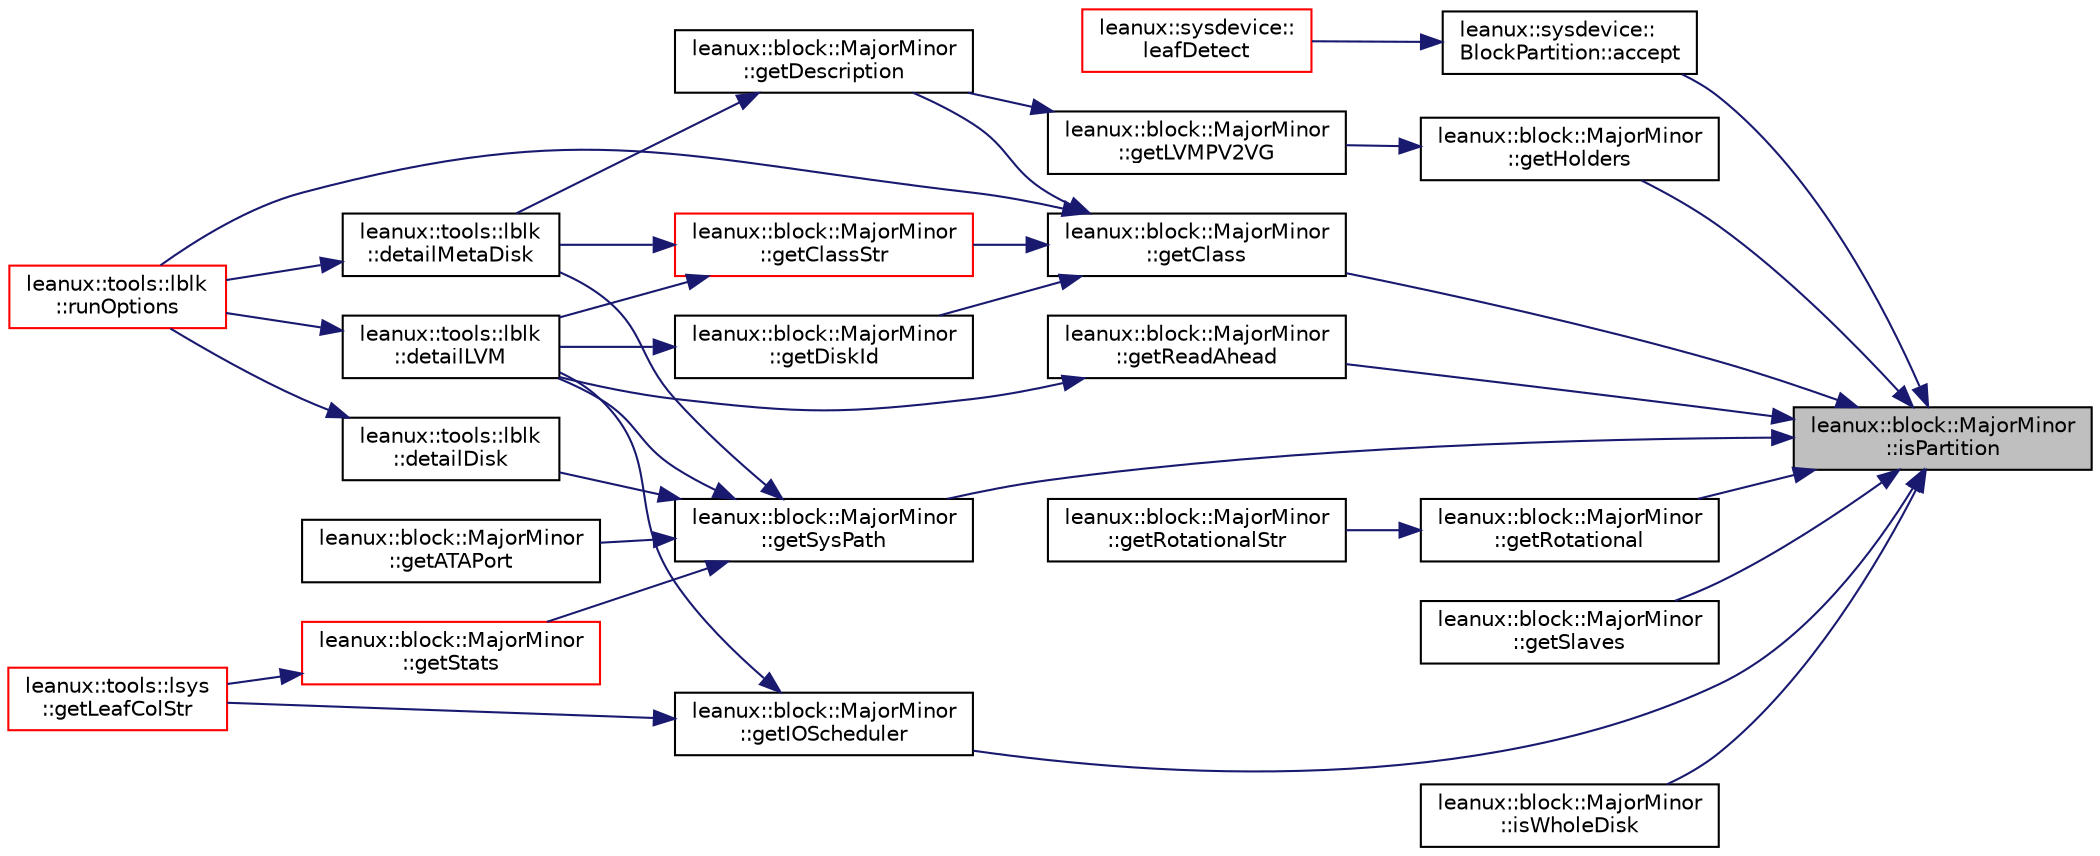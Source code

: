 digraph "leanux::block::MajorMinor::isPartition"
{
 // LATEX_PDF_SIZE
  bgcolor="transparent";
  edge [fontname="Helvetica",fontsize="10",labelfontname="Helvetica",labelfontsize="10"];
  node [fontname="Helvetica",fontsize="10",shape=record];
  rankdir="RL";
  Node1 [label="leanux::block::MajorMinor\l::isPartition",height=0.2,width=0.4,color="black", fillcolor="grey75", style="filled", fontcolor="black",tooltip=" "];
  Node1 -> Node2 [dir="back",color="midnightblue",fontsize="10",style="solid",fontname="Helvetica"];
  Node2 [label="leanux::sysdevice::\lBlockPartition::accept",height=0.2,width=0.4,color="black",URL="$classleanux_1_1sysdevice_1_1BlockPartition.html#a66d61b5a78be267835e09b8d9e4c405f",tooltip="Return true if the SysDevice recognizes itself in the trailing part of path."];
  Node2 -> Node3 [dir="back",color="midnightblue",fontsize="10",style="solid",fontname="Helvetica"];
  Node3 [label="leanux::sysdevice::\lleafDetect",height=0.2,width=0.4,color="red",URL="$namespaceleanux_1_1sysdevice.html#aa76385cfb36c36d3f55f25dfacc1346b",tooltip="Return the leaf SysDevice detected in path."];
  Node1 -> Node17 [dir="back",color="midnightblue",fontsize="10",style="solid",fontname="Helvetica"];
  Node17 [label="leanux::block::MajorMinor\l::getClass",height=0.2,width=0.4,color="black",URL="$classleanux_1_1block_1_1MajorMinor.html#ad8b93c3f6fc290008c2025e5e3d42eb5",tooltip="Get the DeviceClass for a MajorMinor."];
  Node17 -> Node18 [dir="back",color="midnightblue",fontsize="10",style="solid",fontname="Helvetica"];
  Node18 [label="leanux::block::MajorMinor\l::getClassStr",height=0.2,width=0.4,color="red",URL="$classleanux_1_1block_1_1MajorMinor.html#a0262599b45d4425a1841853e830a7c46",tooltip="Get a descriptive string for the device type of the MajorMinor."];
  Node18 -> Node21 [dir="back",color="midnightblue",fontsize="10",style="solid",fontname="Helvetica"];
  Node21 [label="leanux::tools::lblk\l::detailLVM",height=0.2,width=0.4,color="black",URL="$namespaceleanux_1_1tools_1_1lblk.html#ac57ae7d9a91a4259052d4ae1da5a36a2",tooltip="Write LVM details."];
  Node21 -> Node10 [dir="back",color="midnightblue",fontsize="10",style="solid",fontname="Helvetica"];
  Node10 [label="leanux::tools::lblk\l::runOptions",height=0.2,width=0.4,color="red",URL="$namespaceleanux_1_1tools_1_1lblk.html#aafee1346a1081bfa4f7470f921cd66b8",tooltip="Direct output run from options."];
  Node18 -> Node22 [dir="back",color="midnightblue",fontsize="10",style="solid",fontname="Helvetica"];
  Node22 [label="leanux::tools::lblk\l::detailMetaDisk",height=0.2,width=0.4,color="black",URL="$namespaceleanux_1_1tools_1_1lblk.html#a3ed79ca6c9f478be774a6d9f4a4cb016",tooltip="Write MetaDisk details."];
  Node22 -> Node10 [dir="back",color="midnightblue",fontsize="10",style="solid",fontname="Helvetica"];
  Node17 -> Node23 [dir="back",color="midnightblue",fontsize="10",style="solid",fontname="Helvetica"];
  Node23 [label="leanux::block::MajorMinor\l::getDescription",height=0.2,width=0.4,color="black",URL="$classleanux_1_1block_1_1MajorMinor.html#a26a2363b1eea927b6ebb4aad44dea876",tooltip="Get a pretty-print description for the device."];
  Node23 -> Node22 [dir="back",color="midnightblue",fontsize="10",style="solid",fontname="Helvetica"];
  Node17 -> Node24 [dir="back",color="midnightblue",fontsize="10",style="solid",fontname="Helvetica"];
  Node24 [label="leanux::block::MajorMinor\l::getDiskId",height=0.2,width=0.4,color="black",URL="$classleanux_1_1block_1_1MajorMinor.html#a52999f02212469e3e0e74760d7637470",tooltip="Retrieve a string identifying a disk on a best-efffort basis."];
  Node24 -> Node21 [dir="back",color="midnightblue",fontsize="10",style="solid",fontname="Helvetica"];
  Node17 -> Node10 [dir="back",color="midnightblue",fontsize="10",style="solid",fontname="Helvetica"];
  Node1 -> Node25 [dir="back",color="midnightblue",fontsize="10",style="solid",fontname="Helvetica"];
  Node25 [label="leanux::block::MajorMinor\l::getHolders",height=0.2,width=0.4,color="black",URL="$classleanux_1_1block_1_1MajorMinor.html#af09033a9db9d908d1132bbab667a0801",tooltip="Get a list of devices holding (using) the device m."];
  Node25 -> Node26 [dir="back",color="midnightblue",fontsize="10",style="solid",fontname="Helvetica"];
  Node26 [label="leanux::block::MajorMinor\l::getLVMPV2VG",height=0.2,width=0.4,color="black",URL="$classleanux_1_1block_1_1MajorMinor.html#a6e82e367d0d6d6038391ac28c2e510c5",tooltip="return the VG name the PV belongs to, or empty if the device is not a LVM PV."];
  Node26 -> Node23 [dir="back",color="midnightblue",fontsize="10",style="solid",fontname="Helvetica"];
  Node1 -> Node27 [dir="back",color="midnightblue",fontsize="10",style="solid",fontname="Helvetica"];
  Node27 [label="leanux::block::MajorMinor\l::getIOScheduler",height=0.2,width=0.4,color="black",URL="$classleanux_1_1block_1_1MajorMinor.html#aefbe4f5de2bcdf31cfb0ece97e8e12e7",tooltip="get the IO scheduler (elevator) configured for the device."];
  Node27 -> Node21 [dir="back",color="midnightblue",fontsize="10",style="solid",fontname="Helvetica"];
  Node27 -> Node28 [dir="back",color="midnightblue",fontsize="10",style="solid",fontname="Helvetica"];
  Node28 [label="leanux::tools::lsys\l::getLeafColStr",height=0.2,width=0.4,color="red",URL="$namespaceleanux_1_1tools_1_1lsys.html#a4a56050ff78d8c77b6a699ff6d5aea50",tooltip="get named field attributes for the SysDevice."];
  Node1 -> Node29 [dir="back",color="midnightblue",fontsize="10",style="solid",fontname="Helvetica"];
  Node29 [label="leanux::block::MajorMinor\l::getReadAhead",height=0.2,width=0.4,color="black",URL="$classleanux_1_1block_1_1MajorMinor.html#a80d3a92692140016ab3973ace30d65c2",tooltip="get the read-ahead size for the device"];
  Node29 -> Node21 [dir="back",color="midnightblue",fontsize="10",style="solid",fontname="Helvetica"];
  Node1 -> Node30 [dir="back",color="midnightblue",fontsize="10",style="solid",fontname="Helvetica"];
  Node30 [label="leanux::block::MajorMinor\l::getRotational",height=0.2,width=0.4,color="black",URL="$classleanux_1_1block_1_1MajorMinor.html#ae8569c67c7ab725af5c89e8e01011a7b",tooltip="Chech if a disk is mechanical or solid state."];
  Node30 -> Node31 [dir="back",color="midnightblue",fontsize="10",style="solid",fontname="Helvetica"];
  Node31 [label="leanux::block::MajorMinor\l::getRotationalStr",height=0.2,width=0.4,color="black",URL="$classleanux_1_1block_1_1MajorMinor.html#a45b4368a923265b0b2df91226bb5e898",tooltip="Get a descriptive string of the rotational nature of the disk,."];
  Node1 -> Node32 [dir="back",color="midnightblue",fontsize="10",style="solid",fontname="Helvetica"];
  Node32 [label="leanux::block::MajorMinor\l::getSlaves",height=0.2,width=0.4,color="black",URL="$classleanux_1_1block_1_1MajorMinor.html#a5466f74de32fbbcaccceff77133e2b7b",tooltip="Get a list of devices slave to the device m."];
  Node1 -> Node33 [dir="back",color="midnightblue",fontsize="10",style="solid",fontname="Helvetica"];
  Node33 [label="leanux::block::MajorMinor\l::getSysPath",height=0.2,width=0.4,color="black",URL="$classleanux_1_1block_1_1MajorMinor.html#a742f510de3aea2ec0a1eb112e3ca3c1e",tooltip="return the full device path as it appears under /sys/devices/block"];
  Node33 -> Node9 [dir="back",color="midnightblue",fontsize="10",style="solid",fontname="Helvetica"];
  Node9 [label="leanux::tools::lblk\l::detailDisk",height=0.2,width=0.4,color="black",URL="$namespaceleanux_1_1tools_1_1lblk.html#ade16c362a9900ba9267433bf57da42ce",tooltip="Write disk details."];
  Node9 -> Node10 [dir="back",color="midnightblue",fontsize="10",style="solid",fontname="Helvetica"];
  Node33 -> Node21 [dir="back",color="midnightblue",fontsize="10",style="solid",fontname="Helvetica"];
  Node33 -> Node22 [dir="back",color="midnightblue",fontsize="10",style="solid",fontname="Helvetica"];
  Node33 -> Node34 [dir="back",color="midnightblue",fontsize="10",style="solid",fontname="Helvetica"];
  Node34 [label="leanux::block::MajorMinor\l::getATAPort",height=0.2,width=0.4,color="black",URL="$classleanux_1_1block_1_1MajorMinor.html#a55e3a0a84afa637e63e70a21b0b6a11b",tooltip="Get the ATA port for the block MajorMinor."];
  Node33 -> Node35 [dir="back",color="midnightblue",fontsize="10",style="solid",fontname="Helvetica"];
  Node35 [label="leanux::block::MajorMinor\l::getStats",height=0.2,width=0.4,color="red",URL="$classleanux_1_1block_1_1MajorMinor.html#a314abee5e9b9cc4c609d54e61103863a",tooltip="get performance statistics for the block device specified by MajorMinor."];
  Node35 -> Node28 [dir="back",color="midnightblue",fontsize="10",style="solid",fontname="Helvetica"];
  Node1 -> Node46 [dir="back",color="midnightblue",fontsize="10",style="solid",fontname="Helvetica"];
  Node46 [label="leanux::block::MajorMinor\l::isWholeDisk",height=0.2,width=0.4,color="black",URL="$classleanux_1_1block_1_1MajorMinor.html#a0538b77a5964620e5c5cd2943e631049",tooltip="Check if a disk is a whole disk (and not a partition)."];
}
